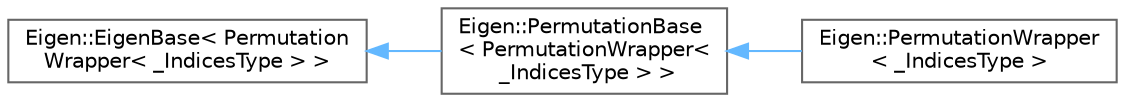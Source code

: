 digraph "Graphical Class Hierarchy"
{
 // LATEX_PDF_SIZE
  bgcolor="transparent";
  edge [fontname=Helvetica,fontsize=10,labelfontname=Helvetica,labelfontsize=10];
  node [fontname=Helvetica,fontsize=10,shape=box,height=0.2,width=0.4];
  rankdir="LR";
  Node0 [id="Node000000",label="Eigen::EigenBase\< Permutation\lWrapper\< _IndicesType \> \>",height=0.2,width=0.4,color="grey40", fillcolor="white", style="filled",URL="$structEigen_1_1EigenBase.html",tooltip=" "];
  Node0 -> Node1 [id="edge560_Node000000_Node000001",dir="back",color="steelblue1",style="solid",tooltip=" "];
  Node1 [id="Node000001",label="Eigen::PermutationBase\l\< PermutationWrapper\<\l _IndicesType \> \>",height=0.2,width=0.4,color="grey40", fillcolor="white", style="filled",URL="$classEigen_1_1PermutationBase.html",tooltip=" "];
  Node1 -> Node2 [id="edge561_Node000001_Node000002",dir="back",color="steelblue1",style="solid",tooltip=" "];
  Node2 [id="Node000002",label="Eigen::PermutationWrapper\l\< _IndicesType \>",height=0.2,width=0.4,color="grey40", fillcolor="white", style="filled",URL="$classEigen_1_1PermutationWrapper.html",tooltip="Class to view a vector of integers as a permutation matrix."];
}
